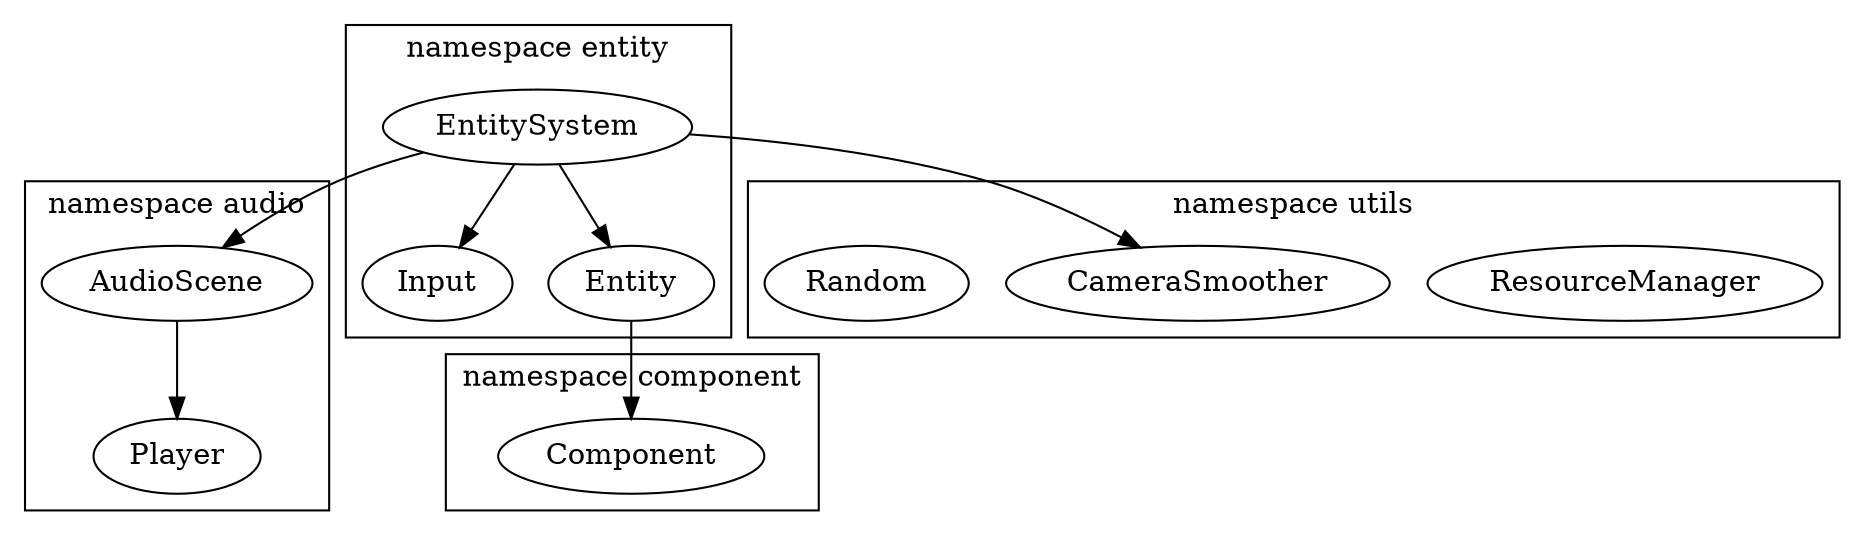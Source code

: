 digraph G {
	//splines="FALSE";
	subgraph cluster_Entity {
		EntitySystem;
		Input;
		Entity;
		label="namespace entity";
	}
	subgraph cluster_Component {
		Component;
		label="namespace component";
	}
	subgraph cluster_Audio {
		AudioScene;
		Player;
		label="namespace audio";
	}
	subgraph cluster_Utils {
		ResourceManager;
		CameraSmoother;
		Random;
		label="namespace utils";
	}
	EntitySystem -> AudioScene;
	EntitySystem -> Input;
	EntitySystem -> Entity;
	EntitySystem -> CameraSmoother;
	Entity -> Component;
	AudioScene -> Player;
}
